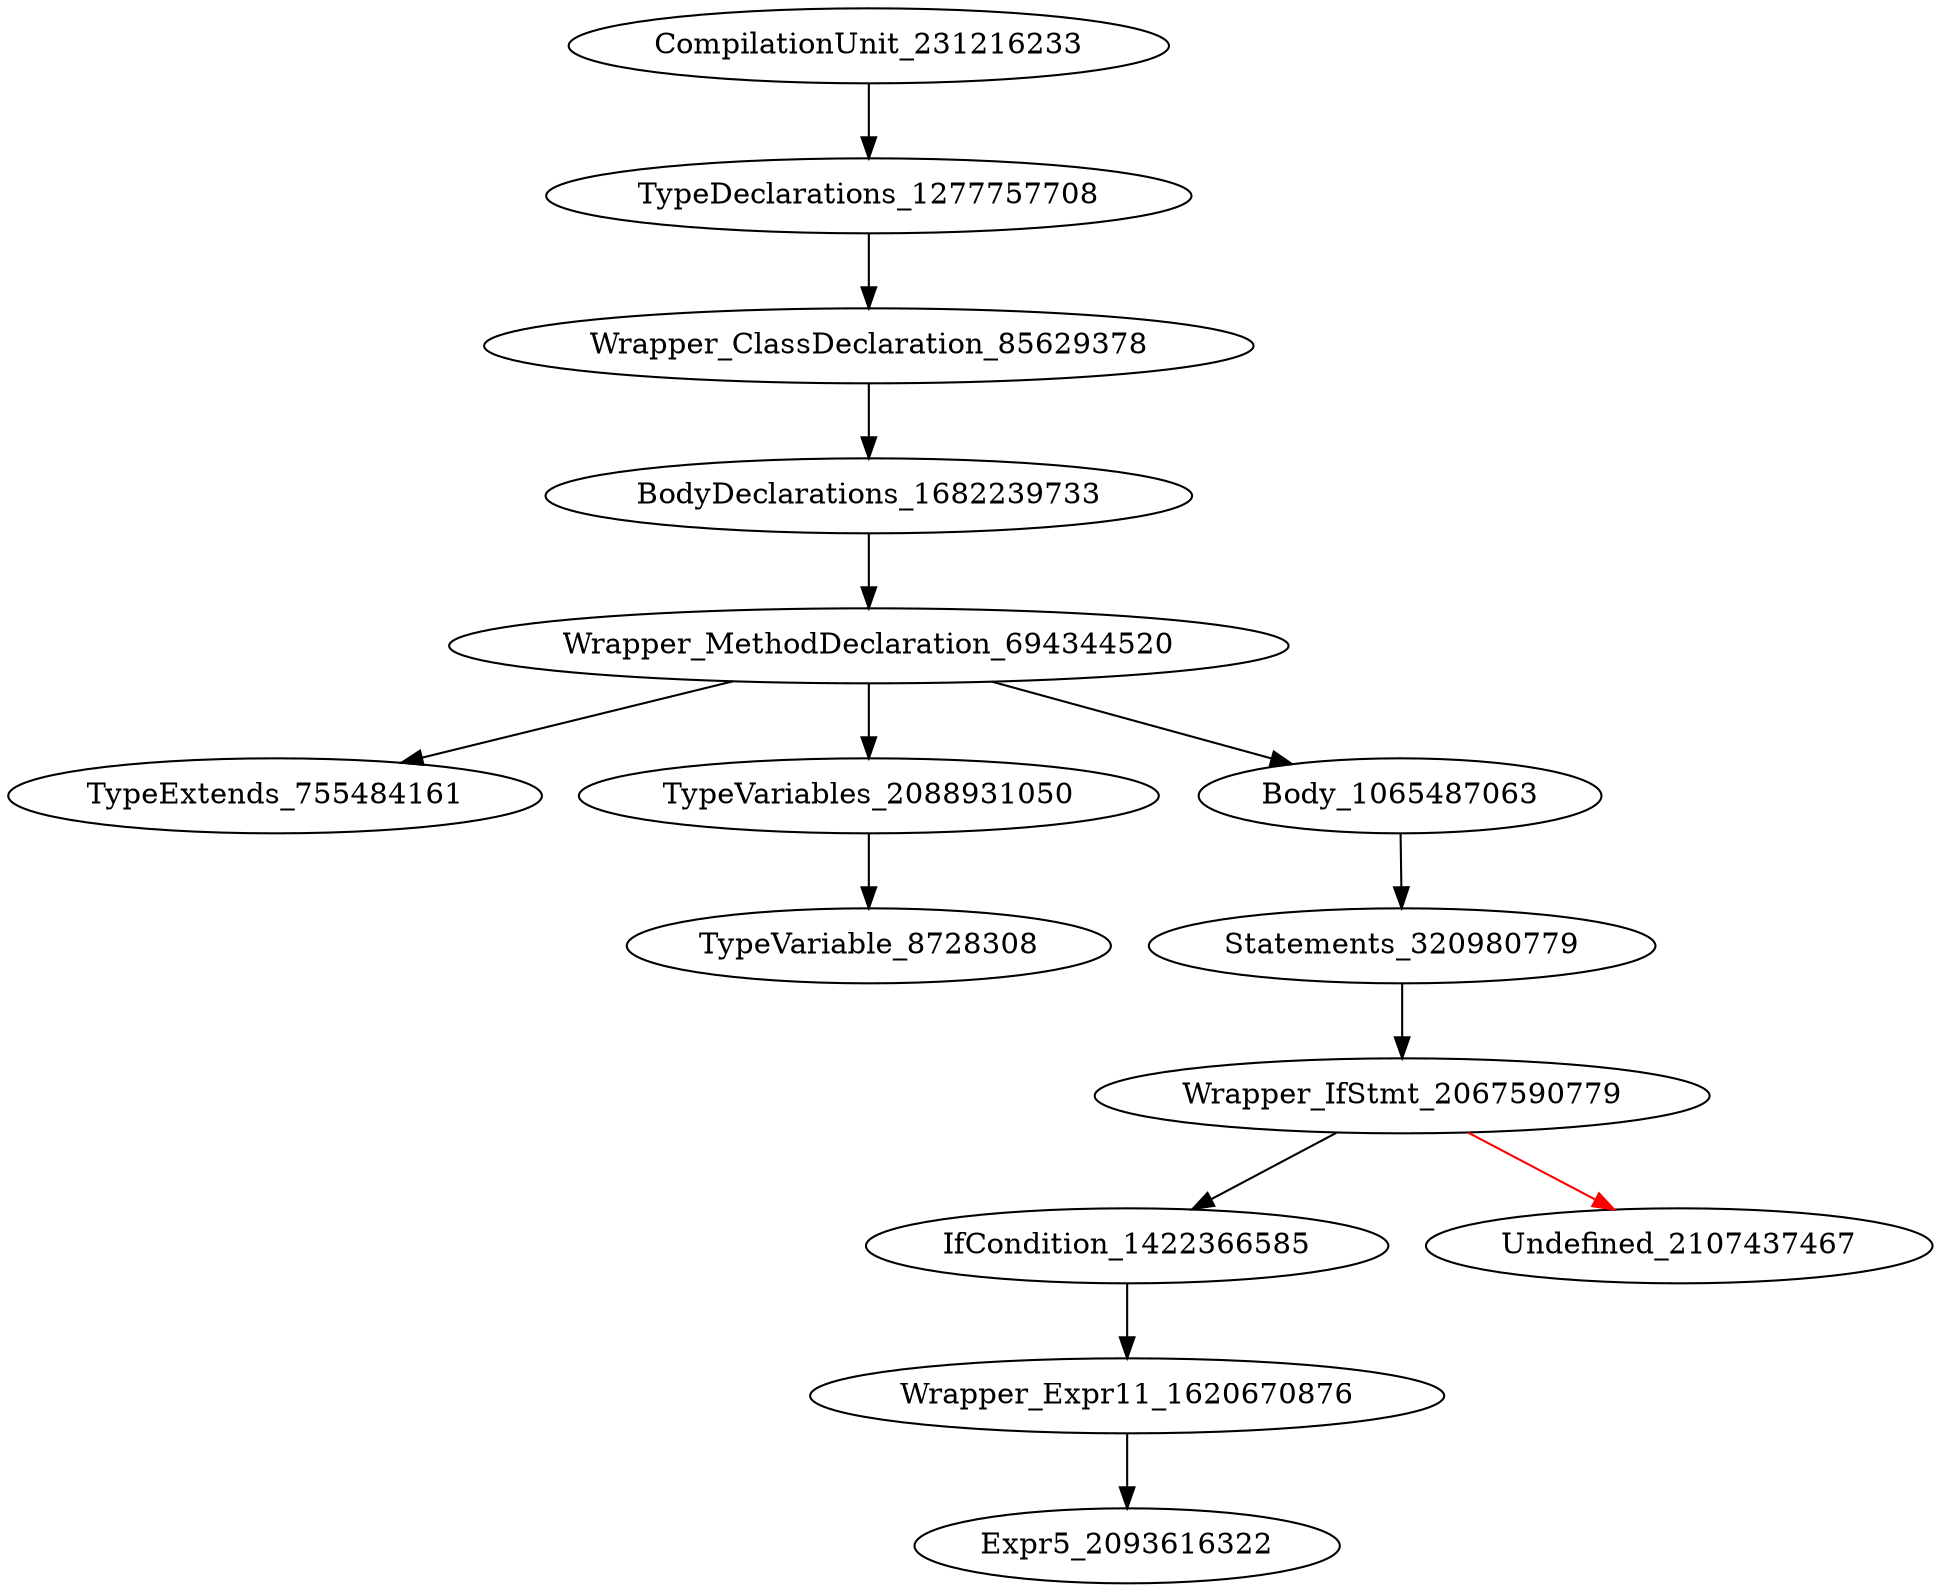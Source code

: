 digraph {
CompilationUnit_231216233 -> TypeDeclarations_1277757708
TypeDeclarations_1277757708 -> Wrapper_ClassDeclaration_85629378
Wrapper_ClassDeclaration_85629378 -> BodyDeclarations_1682239733
BodyDeclarations_1682239733 -> Wrapper_MethodDeclaration_694344520
Wrapper_MethodDeclaration_694344520 -> TypeExtends_755484161
Wrapper_MethodDeclaration_694344520 -> TypeVariables_2088931050
Wrapper_MethodDeclaration_694344520 -> Body_1065487063
TypeVariables_2088931050 -> TypeVariable_8728308
Body_1065487063 -> Statements_320980779
Statements_320980779 -> Wrapper_IfStmt_2067590779
Wrapper_IfStmt_2067590779 -> IfCondition_1422366585
Wrapper_IfStmt_2067590779 -> Undefined_2107437467 [color = red] 
IfCondition_1422366585 -> Wrapper_Expr11_1620670876
Wrapper_Expr11_1620670876 -> Expr5_2093616322
}